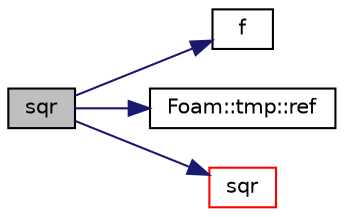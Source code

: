 digraph "sqr"
{
  bgcolor="transparent";
  edge [fontname="Helvetica",fontsize="10",labelfontname="Helvetica",labelfontsize="10"];
  node [fontname="Helvetica",fontsize="10",shape=record];
  rankdir="LR";
  Node73686 [label="sqr",height=0.2,width=0.4,color="black", fillcolor="grey75", style="filled", fontcolor="black"];
  Node73686 -> Node73687 [color="midnightblue",fontsize="10",style="solid",fontname="Helvetica"];
  Node73687 [label="f",height=0.2,width=0.4,color="black",URL="$a18335.html#a888be93833ac7a23170555c69c690288"];
  Node73686 -> Node73688 [color="midnightblue",fontsize="10",style="solid",fontname="Helvetica"];
  Node73688 [label="Foam::tmp::ref",height=0.2,width=0.4,color="black",URL="$a27077.html#aeaf81e641282874cef07f5b808efc83b",tooltip="Return non-const reference or generate a fatal error. "];
  Node73686 -> Node73689 [color="midnightblue",fontsize="10",style="solid",fontname="Helvetica"];
  Node73689 [label="sqr",height=0.2,width=0.4,color="red",URL="$a21851.html#a277dc11c581d53826ab5090b08f3b17b"];
}
